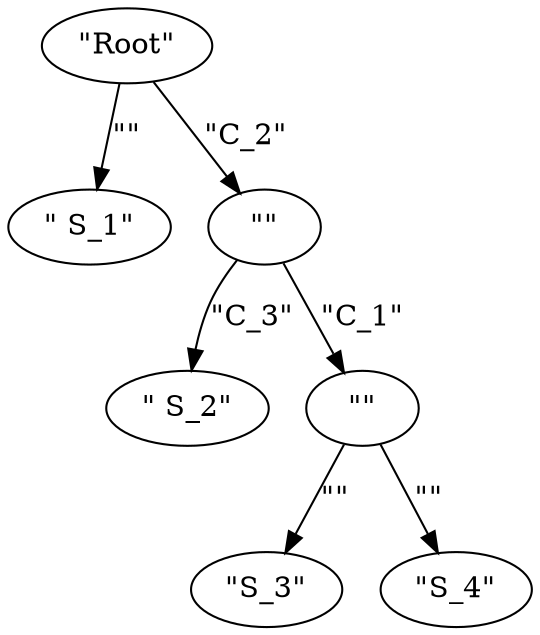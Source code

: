 digraph {
    0 [ label = "\"Root\"" ]
    1 [ label = "\" S_1\"" ]
    2 [ label = "\"\"" ]
    3 [ label = "\" S_2\"" ]
    4 [ label = "\"\"" ]
    5 [ label = "\"S_3\"" ]
    6 [ label = "\"S_4\"" ]
    0 -> 1 [ label = "\"\"" ]
    0 -> 2 [ label = "\"C_2\"" ]
    2 -> 3 [ label = "\"C_3\"" ]
    2 -> 4 [ label = "\"C_1\"" ]
    4 -> 5 [ label = "\"\"" ]
    4 -> 6 [ label = "\"\"" ]
}

